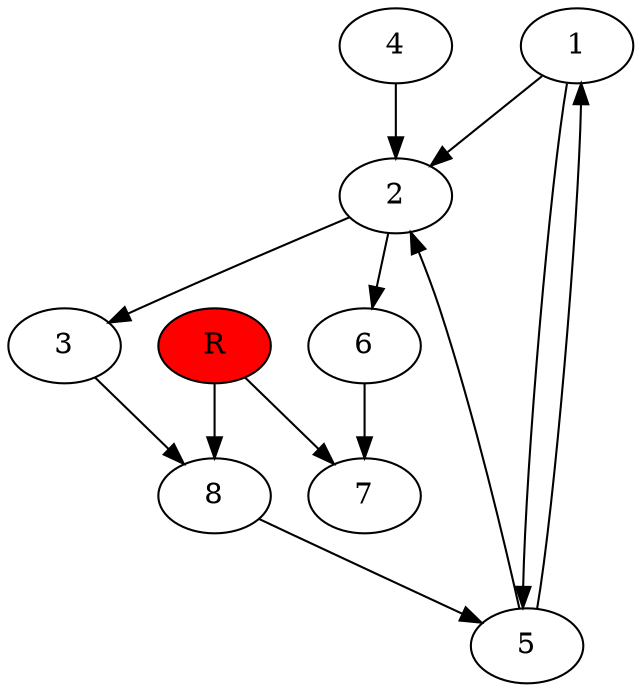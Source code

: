 digraph prb26366 {
	1
	2
	3
	4
	5
	6
	7
	8
	R [fillcolor="#ff0000" style=filled]
	1 -> 2
	1 -> 5
	2 -> 3
	2 -> 6
	3 -> 8
	4 -> 2
	5 -> 1
	5 -> 2
	6 -> 7
	8 -> 5
	R -> 7
	R -> 8
}
